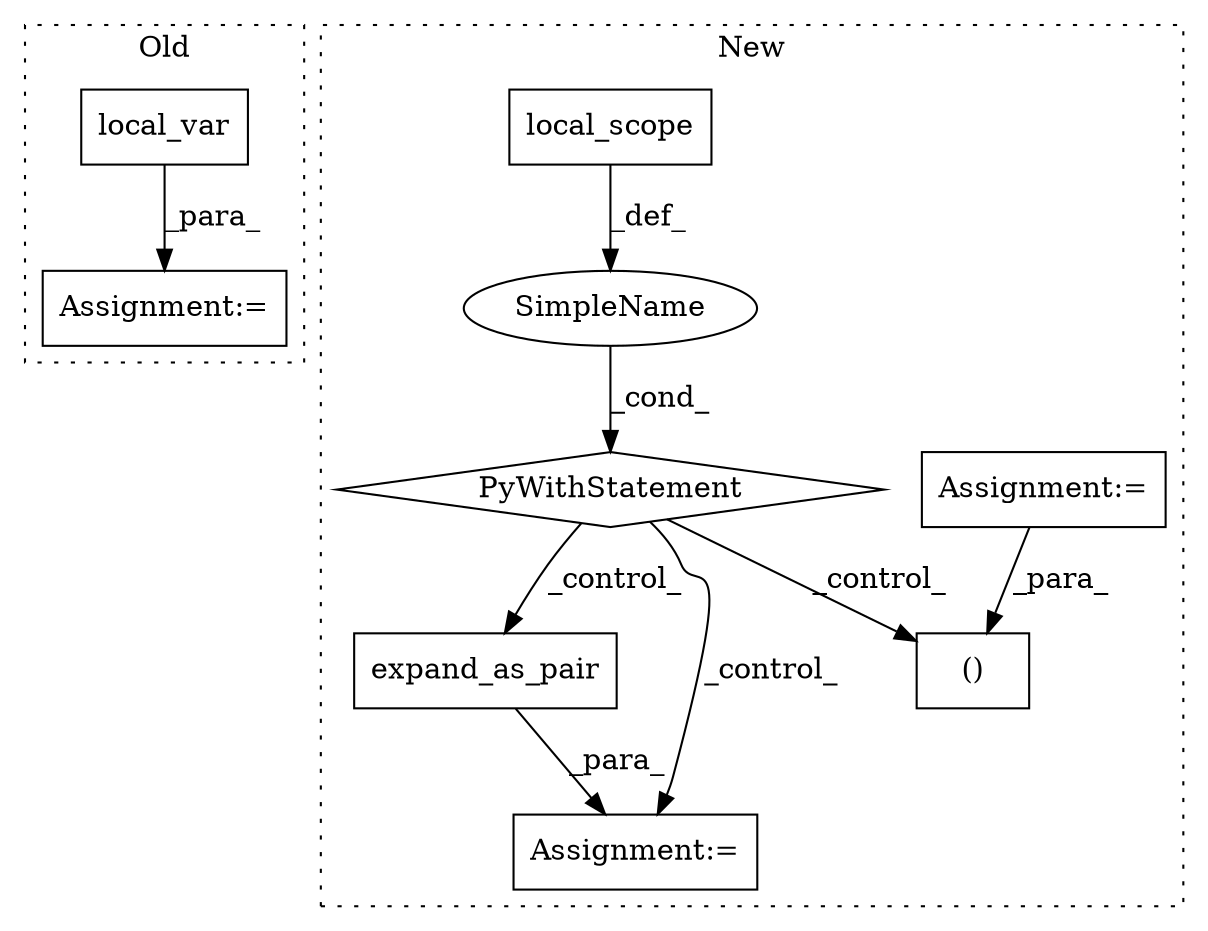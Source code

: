 digraph G {
subgraph cluster0 {
1 [label="local_var" a="32" s="1937" l="11" shape="box"];
4 [label="Assignment:=" a="7" s="1930" l="1" shape="box"];
label = "Old";
style="dotted";
}
subgraph cluster1 {
2 [label="expand_as_pair" a="32" s="2154,2173" l="15,1" shape="box"];
3 [label="Assignment:=" a="7" s="2152" l="2" shape="box"];
5 [label="PyWithStatement" a="104" s="2077,2106" l="10,2" shape="diamond"];
6 [label="()" a="106" s="2123" l="29" shape="box"];
7 [label="SimpleName" a="42" s="" l="" shape="ellipse"];
8 [label="Assignment:=" a="7" s="1985" l="8" shape="box"];
9 [label="local_scope" a="32" s="2093" l="13" shape="box"];
label = "New";
style="dotted";
}
1 -> 4 [label="_para_"];
2 -> 3 [label="_para_"];
5 -> 3 [label="_control_"];
5 -> 6 [label="_control_"];
5 -> 2 [label="_control_"];
7 -> 5 [label="_cond_"];
8 -> 6 [label="_para_"];
9 -> 7 [label="_def_"];
}